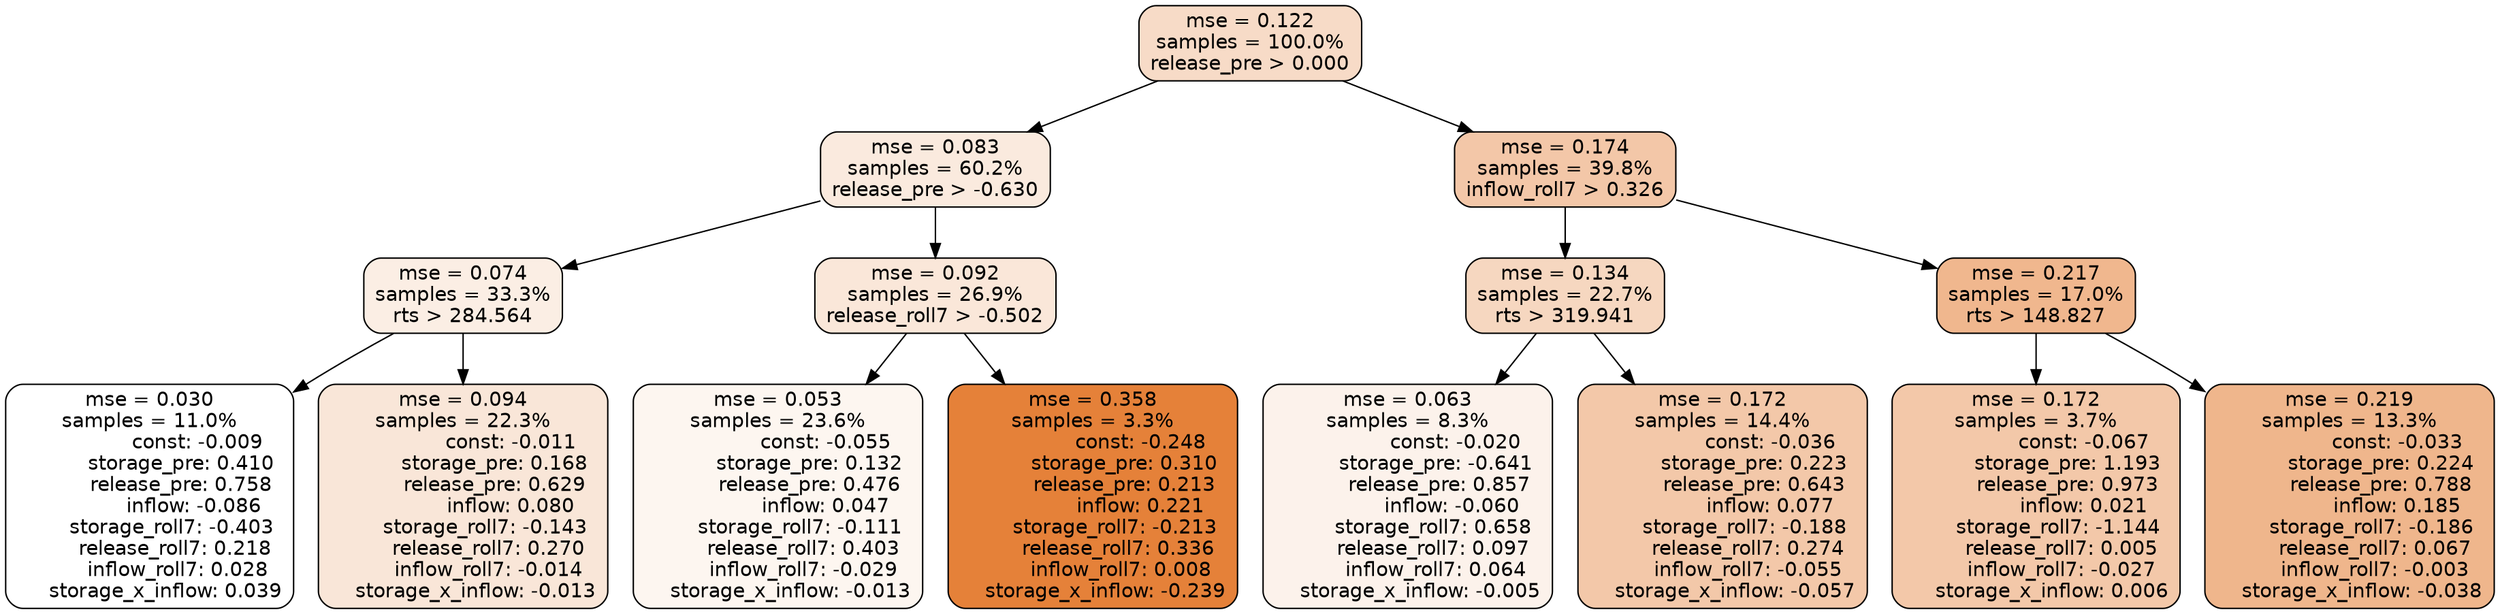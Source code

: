 digraph tree {
node [shape=rectangle, style="filled, rounded", color="black", fontname=helvetica] ;
edge [fontname=helvetica] ;
	"0" [label="mse = 0.122
samples = 100.0%
release_pre > 0.000", fillcolor="#f7dbc7"]
	"1" [label="mse = 0.083
samples = 60.2%
release_pre > -0.630", fillcolor="#faeade"]
	"8" [label="mse = 0.174
samples = 39.8%
inflow_roll7 > 0.326", fillcolor="#f3c7a8"]
	"5" [label="mse = 0.074
samples = 33.3%
rts > 284.564", fillcolor="#fbeee4"]
	"2" [label="mse = 0.092
samples = 26.9%
release_roll7 > -0.502", fillcolor="#fae7d9"]
	"9" [label="mse = 0.134
samples = 22.7%
rts > 319.941", fillcolor="#f6d7c0"]
	"12" [label="mse = 0.217
samples = 17.0%
rts > 148.827", fillcolor="#f0b78e"]
	"7" [label="mse = 0.030
samples = 11.0%
               const: -0.009
          storage_pre: 0.410
          release_pre: 0.758
              inflow: -0.086
       storage_roll7: -0.403
        release_roll7: 0.218
         inflow_roll7: 0.028
     storage_x_inflow: 0.039", fillcolor="#ffffff"]
	"6" [label="mse = 0.094
samples = 22.3%
               const: -0.011
          storage_pre: 0.168
          release_pre: 0.629
               inflow: 0.080
       storage_roll7: -0.143
        release_roll7: 0.270
        inflow_roll7: -0.014
    storage_x_inflow: -0.013", fillcolor="#f9e6d8"]
	"3" [label="mse = 0.053
samples = 23.6%
               const: -0.055
          storage_pre: 0.132
          release_pre: 0.476
               inflow: 0.047
       storage_roll7: -0.111
        release_roll7: 0.403
        inflow_roll7: -0.029
    storage_x_inflow: -0.013", fillcolor="#fdf6f0"]
	"4" [label="mse = 0.358
samples = 3.3%
               const: -0.248
          storage_pre: 0.310
          release_pre: 0.213
               inflow: 0.221
       storage_roll7: -0.213
        release_roll7: 0.336
         inflow_roll7: 0.008
    storage_x_inflow: -0.239", fillcolor="#e58139"]
	"11" [label="mse = 0.063
samples = 8.3%
               const: -0.020
         storage_pre: -0.641
          release_pre: 0.857
              inflow: -0.060
        storage_roll7: 0.658
        release_roll7: 0.097
         inflow_roll7: 0.064
    storage_x_inflow: -0.005", fillcolor="#fcf2eb"]
	"10" [label="mse = 0.172
samples = 14.4%
               const: -0.036
          storage_pre: 0.223
          release_pre: 0.643
               inflow: 0.077
       storage_roll7: -0.188
        release_roll7: 0.274
        inflow_roll7: -0.055
    storage_x_inflow: -0.057", fillcolor="#f3c8a9"]
	"14" [label="mse = 0.172
samples = 3.7%
               const: -0.067
          storage_pre: 1.193
          release_pre: 0.973
               inflow: 0.021
       storage_roll7: -1.144
        release_roll7: 0.005
        inflow_roll7: -0.027
     storage_x_inflow: 0.006", fillcolor="#f3c8a9"]
	"13" [label="mse = 0.219
samples = 13.3%
               const: -0.033
          storage_pre: 0.224
          release_pre: 0.788
               inflow: 0.185
       storage_roll7: -0.186
        release_roll7: 0.067
        inflow_roll7: -0.003
    storage_x_inflow: -0.038", fillcolor="#efb68c"]

	"0" -> "1"
	"0" -> "8"
	"1" -> "2"
	"1" -> "5"
	"8" -> "9"
	"8" -> "12"
	"5" -> "6"
	"5" -> "7"
	"2" -> "3"
	"2" -> "4"
	"9" -> "10"
	"9" -> "11"
	"12" -> "13"
	"12" -> "14"
}